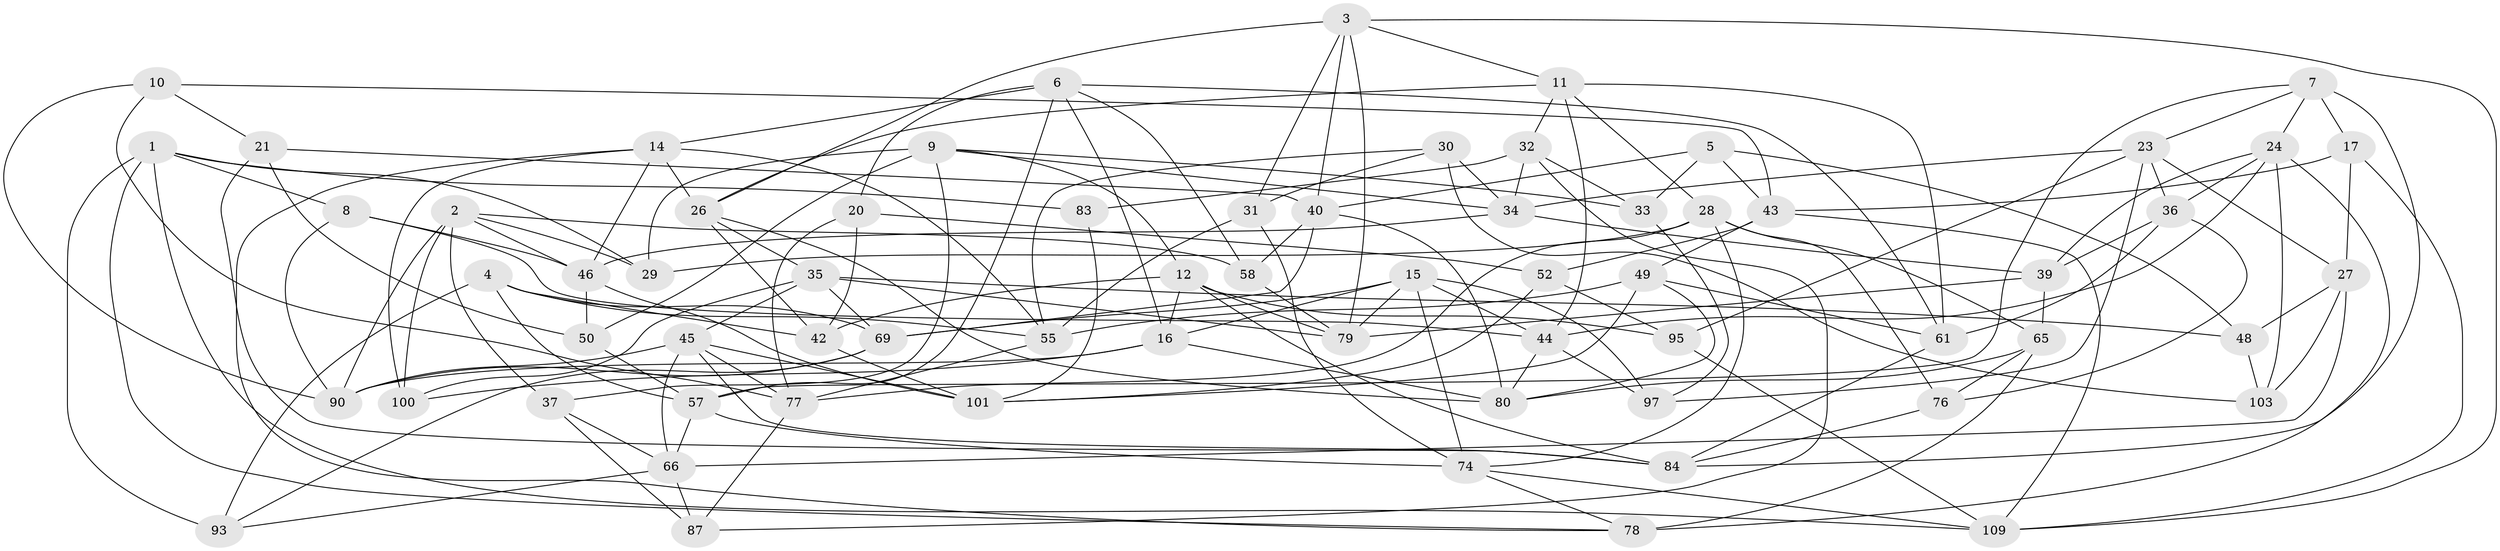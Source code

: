 // original degree distribution, {4: 1.0}
// Generated by graph-tools (version 1.1) at 2025/11/02/27/25 16:11:47]
// undirected, 67 vertices, 172 edges
graph export_dot {
graph [start="1"]
  node [color=gray90,style=filled];
  1 [super="+86"];
  2 [super="+18"];
  3 [super="+81"];
  4 [super="+13"];
  5;
  6 [super="+47"];
  7 [super="+70"];
  8;
  9 [super="+73"];
  10;
  11 [super="+59"];
  12 [super="+22"];
  14 [super="+60"];
  15 [super="+41"];
  16 [super="+19"];
  17 [super="+82"];
  20;
  21;
  23 [super="+25"];
  24 [super="+92"];
  26 [super="+88"];
  27 [super="+51"];
  28 [super="+38"];
  29;
  30;
  31;
  32 [super="+64"];
  33;
  34 [super="+72"];
  35 [super="+75"];
  36 [super="+71"];
  37;
  39 [super="+54"];
  40 [super="+56"];
  42 [super="+67"];
  43 [super="+91"];
  44 [super="+62"];
  45 [super="+106"];
  46 [super="+53"];
  48;
  49 [super="+111"];
  50;
  52;
  55 [super="+105"];
  57 [super="+68"];
  58;
  61 [super="+63"];
  65 [super="+102"];
  66 [super="+99"];
  69 [super="+94"];
  74 [super="+96"];
  76;
  77 [super="+98"];
  78 [super="+107"];
  79 [super="+89"];
  80 [super="+104"];
  83;
  84 [super="+85"];
  87;
  90 [super="+112"];
  93;
  95;
  97;
  100;
  101 [super="+108"];
  103;
  109 [super="+110"];
  1 -- 29;
  1 -- 93;
  1 -- 8;
  1 -- 83;
  1 -- 109;
  1 -- 78;
  2 -- 58;
  2 -- 29;
  2 -- 37;
  2 -- 100;
  2 -- 90;
  2 -- 46;
  3 -- 26;
  3 -- 31;
  3 -- 11;
  3 -- 109;
  3 -- 79;
  3 -- 40;
  4 -- 57;
  4 -- 55;
  4 -- 42 [weight=2];
  4 -- 93;
  4 -- 69;
  5 -- 43;
  5 -- 33;
  5 -- 40;
  5 -- 48;
  6 -- 58;
  6 -- 20;
  6 -- 16;
  6 -- 14;
  6 -- 57;
  6 -- 61;
  7 -- 23;
  7 -- 17 [weight=2];
  7 -- 84;
  7 -- 24;
  7 -- 57;
  8 -- 90;
  8 -- 44;
  8 -- 46;
  9 -- 50;
  9 -- 12;
  9 -- 37;
  9 -- 33;
  9 -- 34;
  9 -- 29;
  10 -- 21;
  10 -- 43;
  10 -- 77;
  10 -- 90;
  11 -- 44;
  11 -- 26;
  11 -- 28;
  11 -- 61;
  11 -- 32;
  12 -- 79;
  12 -- 42;
  12 -- 16;
  12 -- 95;
  12 -- 84;
  14 -- 55;
  14 -- 78;
  14 -- 26;
  14 -- 46;
  14 -- 100;
  15 -- 74;
  15 -- 69;
  15 -- 16;
  15 -- 97;
  15 -- 44;
  15 -- 79;
  16 -- 100;
  16 -- 80;
  16 -- 90;
  17 -- 43;
  17 -- 27 [weight=2];
  17 -- 109;
  20 -- 52;
  20 -- 42;
  20 -- 77;
  21 -- 40;
  21 -- 50;
  21 -- 84;
  23 -- 27;
  23 -- 36;
  23 -- 97;
  23 -- 34;
  23 -- 95;
  24 -- 78;
  24 -- 39;
  24 -- 44;
  24 -- 36;
  24 -- 103;
  26 -- 35;
  26 -- 80;
  26 -- 42;
  27 -- 48;
  27 -- 103;
  27 -- 66;
  28 -- 29;
  28 -- 65;
  28 -- 74;
  28 -- 76;
  28 -- 77;
  30 -- 31;
  30 -- 103;
  30 -- 55;
  30 -- 34;
  31 -- 74;
  31 -- 55;
  32 -- 83 [weight=2];
  32 -- 33;
  32 -- 34;
  32 -- 87;
  33 -- 97;
  34 -- 46;
  34 -- 39;
  35 -- 100;
  35 -- 48;
  35 -- 69;
  35 -- 45;
  35 -- 79;
  36 -- 76;
  36 -- 39 [weight=2];
  36 -- 61;
  37 -- 87;
  37 -- 66;
  39 -- 79;
  39 -- 65;
  40 -- 58;
  40 -- 80;
  40 -- 69;
  42 -- 101;
  43 -- 52;
  43 -- 49;
  43 -- 109;
  44 -- 97;
  44 -- 80;
  45 -- 90;
  45 -- 84;
  45 -- 66;
  45 -- 77;
  45 -- 101;
  46 -- 50;
  46 -- 101;
  48 -- 103;
  49 -- 80;
  49 -- 55;
  49 -- 61 [weight=2];
  49 -- 101;
  50 -- 57;
  52 -- 101;
  52 -- 95;
  55 -- 77;
  57 -- 74;
  57 -- 66;
  58 -- 79;
  61 -- 84;
  65 -- 76;
  65 -- 80;
  65 -- 78 [weight=2];
  66 -- 93;
  66 -- 87;
  69 -- 93;
  69 -- 90;
  74 -- 109;
  74 -- 78;
  76 -- 84;
  77 -- 87;
  83 -- 101;
  95 -- 109;
}
